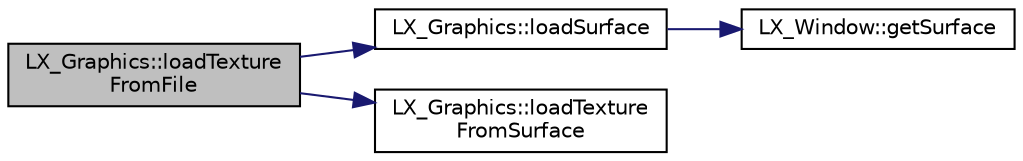 digraph "LX_Graphics::loadTextureFromFile"
{
  edge [fontname="Helvetica",fontsize="10",labelfontname="Helvetica",labelfontsize="10"];
  node [fontname="Helvetica",fontsize="10",shape=record];
  rankdir="LR";
  Node1 [label="LX_Graphics::loadTexture\lFromFile",height=0.2,width=0.4,color="black", fillcolor="grey75", style="filled" fontcolor="black"];
  Node1 -> Node2 [color="midnightblue",fontsize="10",style="solid",fontname="Helvetica"];
  Node2 [label="LX_Graphics::loadSurface",height=0.2,width=0.4,color="black", fillcolor="white", style="filled",URL="$class_l_x___graphics.html#aeb8e8fd7f4d90e151bb9539b4c2530f1"];
  Node2 -> Node3 [color="midnightblue",fontsize="10",style="solid",fontname="Helvetica"];
  Node3 [label="LX_Window::getSurface",height=0.2,width=0.4,color="black", fillcolor="white", style="filled",URL="$class_l_x___window.html#a2bcf302f26eadb7284f45efd34af26e1"];
  Node1 -> Node4 [color="midnightblue",fontsize="10",style="solid",fontname="Helvetica"];
  Node4 [label="LX_Graphics::loadTexture\lFromSurface",height=0.2,width=0.4,color="black", fillcolor="white", style="filled",URL="$class_l_x___graphics.html#ae36a78d61d378f721aed61bd7be84822"];
}
